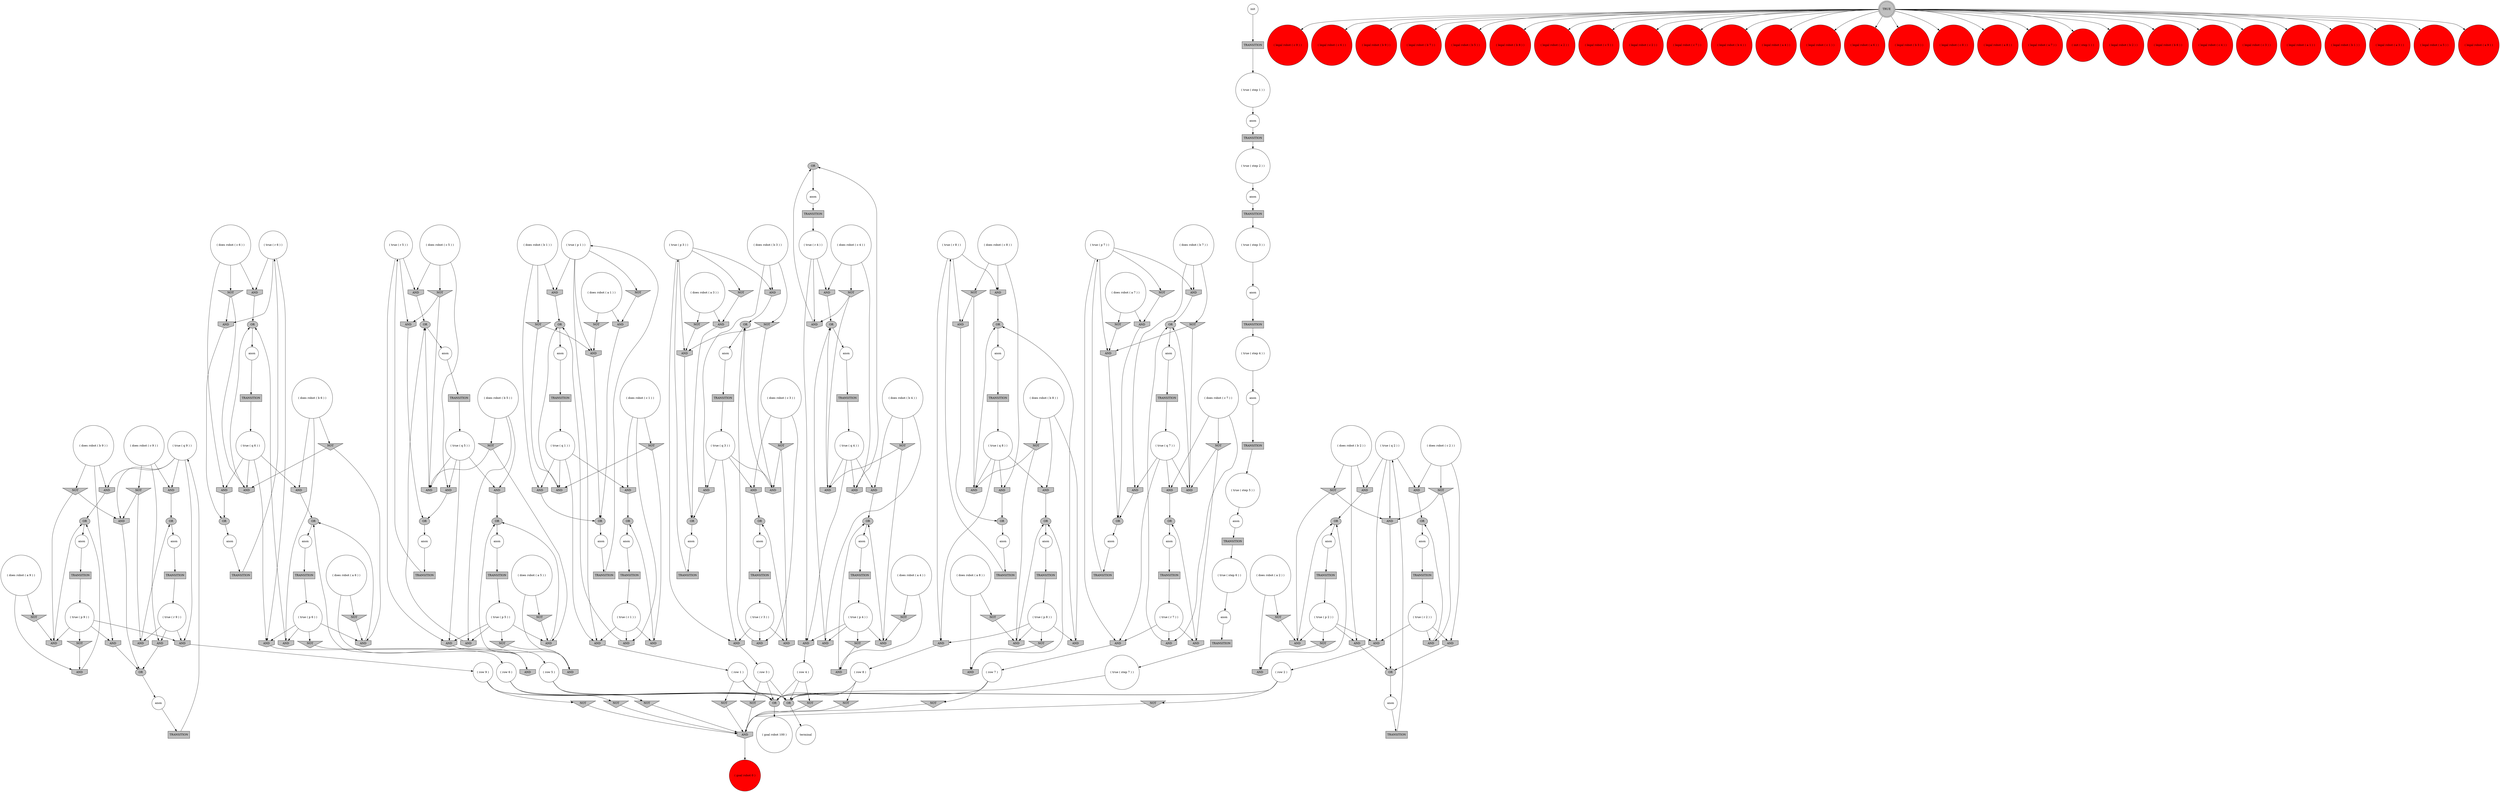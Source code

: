 digraph propNet
{
	"@2090fbe9"[shape=ellipse, style= filled, fillcolor=grey, label="OR"]; "@2090fbe9"->"@e8a8eb3"; 
	"@490a7d73"[shape=invhouse, style= filled, fillcolor=grey, label="AND"]; "@490a7d73"->"@645d7f07"; 
	"@11911e61"[shape=circle, style= filled, fillcolor=white, label="anon"]; "@11911e61"->"@1c5877ac"; 
	"@123b5fbb"[shape=circle, style= filled, fillcolor=white, label="( does robot ( b 3 ) )"]; "@123b5fbb"->"@2004aa19"; "@123b5fbb"->"@47986866"; "@123b5fbb"->"@33df7db4"; 
	"@5243840f"[shape=circle, style= filled, fillcolor=white, label="anon"]; "@5243840f"->"@7e820d7"; 
	"@34fb1f68"[shape=circle, style= filled, fillcolor=white, label="anon"]; "@34fb1f68"->"@45fee545"; 
	"@1b3c0cef"[shape=box, style= filled, fillcolor=grey, label="TRANSITION"]; "@1b3c0cef"->"@3c16e9af"; 
	"@3752ce1"[shape=box, style= filled, fillcolor=grey, label="TRANSITION"]; "@3752ce1"->"@150796b"; 
	"@153b8425"[shape=circle, style= filled, fillcolor=white, label="( row 2 )"]; "@153b8425"->"@6e0a5ea9"; "@153b8425"->"@3d6c06de"; "@153b8425"->"@4b42f44a"; 
	"@71e7c512"[shape=invhouse, style= filled, fillcolor=grey, label="AND"]; "@71e7c512"->"@f5de56c"; 
	"@aaa517"[shape=invtriangle, style= filled, fillcolor=grey, label="NOT"]; "@aaa517"->"@b692556"; "@aaa517"->"@433c8958"; 
	"@6e0a5ea9"[shape=ellipse, style= filled, fillcolor=grey, label="OR"]; "@6e0a5ea9"->"@6acce1af"; 
	"@4b42f44a"[shape=invtriangle, style= filled, fillcolor=grey, label="NOT"]; "@4b42f44a"->"@1c4ea337"; 
	"@5895f780"[shape=circle, style= filled, fillcolor=red, label="( legal robot ( c 9 ) )"]; 
	"@bd5691a"[shape=circle, style= filled, fillcolor=white, label="( row 7 )"]; "@bd5691a"->"@6e0a5ea9"; "@bd5691a"->"@3d6c06de"; "@bd5691a"->"@26e3c0e3"; 
	"@7ac03fdb"[shape=circle, style= filled, fillcolor=white, label="( true ( step 2 ) )"]; "@7ac03fdb"->"@1139deb9"; 
	"@7f36f852"[shape=circle, style= filled, fillcolor=white, label="( goal robot 100 )"]; 
	"@27e2ce0e"[shape=invhouse, style= filled, fillcolor=grey, label="AND"]; "@27e2ce0e"->"@26c1e26b"; 
	"@4007fe31"[shape=invhouse, style= filled, fillcolor=grey, label="AND"]; "@4007fe31"->"@5b5b072f"; 
	"@1bd8e9d9"[shape=box, style= filled, fillcolor=grey, label="TRANSITION"]; "@1bd8e9d9"->"@40d5b649"; 
	"@2d23b007"[shape=circle, style= filled, fillcolor=white, label="( does robot ( b 2 ) )"]; "@2d23b007"->"@4f5462d1"; "@2d23b007"->"@3590a2c8"; "@2d23b007"->"@5cb9b6a7"; 
	"@2a848ce9"[shape=circle, style= filled, fillcolor=white, label="( does robot ( a 7 ) )"]; "@2a848ce9"->"@49253813"; "@2a848ce9"->"@63dceace"; 
	"@7b0b43f"[shape=invhouse, style= filled, fillcolor=grey, label="AND"]; "@7b0b43f"->"@70415924"; 
	"@6e25d936"[shape=circle, style= filled, fillcolor=white, label="( true ( step 6 ) )"]; "@6e25d936"->"@74a2ccbd"; 
	"@761d5b3a"[shape=circle, style= filled, fillcolor=white, label="( does robot ( c 5 ) )"]; "@761d5b3a"->"@223c78ba"; "@761d5b3a"->"@37a417e7"; "@761d5b3a"->"@22479c57"; 
	"@775e8caf"[shape=circle, style= filled, fillcolor=red, label="( legal robot ( c 6 ) )"]; 
	"@af3ba1"[shape=invtriangle, style= filled, fillcolor=grey, label="NOT"]; "@af3ba1"->"@7073c760"; 
	"@6af84412"[shape=invhouse, style= filled, fillcolor=grey, label="AND"]; "@6af84412"->"@645d7f07"; 
	"@3d528774"[shape=circle, style= filled, fillcolor=red, label="( legal robot ( b 9 ) )"]; 
	"@433c8958"[shape=invhouse, style= filled, fillcolor=grey, label="AND"]; "@433c8958"->"@5cd6b35f"; 
	"@29de3685"[shape=invhouse, style= filled, fillcolor=grey, label="AND"]; "@29de3685"->"@1845027c"; 
	"@52fafa10"[shape=circle, style= filled, fillcolor=white, label="( true ( p 1 ) )"]; "@52fafa10"->"@1c3dd15c"; "@52fafa10"->"@1a69b2bc"; "@52fafa10"->"@5b375aff"; "@52fafa10"->"@5b3dcede"; 
	"@30f4def0"[shape=box, style= filled, fillcolor=grey, label="TRANSITION"]; "@30f4def0"->"@53b76a1b"; 
	"@1b0fa62c"[shape=invtriangle, style= filled, fillcolor=grey, label="NOT"]; "@1b0fa62c"->"@71e7c512"; "@1b0fa62c"->"@2066a095"; 
	"@3de0b3d7"[shape=box, style= filled, fillcolor=grey, label="TRANSITION"]; "@3de0b3d7"->"@1426427e"; 
	"@307f8d48"[shape=invtriangle, style= filled, fillcolor=grey, label="NOT"]; "@307f8d48"->"@6148ad8"; 
	"@5a44efd4"[shape=circle, style= filled, fillcolor=white, label="( true ( step 5 ) )"]; "@5a44efd4"->"@34fb1f68"; 
	"@63c8e4ae"[shape=invhouse, style= filled, fillcolor=grey, label="AND"]; "@63c8e4ae"->"@645d7f07"; 
	"@6948ed52"[shape=circle, style= filled, fillcolor=white, label="( true ( q 5 ) )"]; "@6948ed52"->"@b692556"; "@6948ed52"->"@223c78ba"; "@6948ed52"->"@cd35cb2"; "@6948ed52"->"@2027d19e"; 
	"@479baf0e"[shape=circle, style= filled, fillcolor=white, label="( does robot ( c 2 ) )"]; "@479baf0e"->"@465670b4"; "@479baf0e"->"@1b0fa62c"; "@479baf0e"->"@264fe658"; 
	"@8aaa801"[shape=invhouse, style= filled, fillcolor=grey, label="AND"]; "@8aaa801"->"@1da0b066"; 
	"@1cd6d763"[shape=circle, style= filled, fillcolor=white, label="anon"]; "@1cd6d763"->"@1d5698d"; 
	"@652312cb"[shape=invtriangle, style= filled, fillcolor=grey, label="NOT"]; "@652312cb"->"@1c4ea337"; 
	"@1c3dd15c"[shape=invhouse, style= filled, fillcolor=grey, label="AND"]; "@1c3dd15c"->"@7b0250db"; 
	"@e8a8eb3"[shape=circle, style= filled, fillcolor=white, label="anon"]; "@e8a8eb3"->"@de1b509"; 
	"@49bf36f0"[shape=box, style= filled, fillcolor=grey, label="TRANSITION"]; "@49bf36f0"->"@6948ed52"; 
	"@7806b6ce"[shape=invhouse, style= filled, fillcolor=grey, label="AND"]; "@7806b6ce"->"@5332efbc"; 
	"@61d10846"[shape=circle, style= filled, fillcolor=white, label="( true ( r 4 ) )"]; "@61d10846"->"@2b3b4ed0"; "@61d10846"->"@5e3fee22"; "@61d10846"->"@919e003"; 
	"@a4016ba"[shape=invhouse, style= filled, fillcolor=grey, label="AND"]; "@a4016ba"->"@68062264"; 
	"@79480d9a"[shape=circle, style= filled, fillcolor=white, label="init"]; "@79480d9a"->"@697537aa"; 
	"@121fd8f5"[shape=invhouse, style= filled, fillcolor=grey, label="AND"]; "@121fd8f5"->"@4e617b49"; 
	"@72f49e0e"[shape=invhouse, style= filled, fillcolor=grey, label="AND"]; "@72f49e0e"->"@4b6d9188"; 
	"@6cf71784"[shape=circle, style= filled, fillcolor=white, label="( true ( q 4 ) )"]; "@6cf71784"->"@7e0309ec"; "@6cf71784"->"@4b8285b9"; "@6cf71784"->"@5e3fee22"; "@6cf71784"->"@7320018d"; 
	"@150796b"[shape=circle, style= filled, fillcolor=white, label="( true ( r 5 ) )"]; "@150796b"->"@43ba7d46"; "@150796b"->"@cd35cb2"; "@150796b"->"@37a417e7"; 
	"@45fee545"[shape=box, style= filled, fillcolor=grey, label="TRANSITION"]; "@45fee545"->"@6e25d936"; 
	"@706abf59"[shape=circle, style= filled, fillcolor=red, label="( legal robot ( b 7 ) )"]; 
	"@5380c16e"[shape=circle, style= filled, fillcolor=white, label="anon"]; "@5380c16e"->"@10515062"; 
	"@7038a5b7"[shape=circle, style= filled, fillcolor=red, label="( legal robot ( b 5 ) )"]; 
	"@4586e875"[shape=invhouse, style= filled, fillcolor=grey, label="AND"]; "@4586e875"->"@789fba1d"; 
	"@33d15244"[shape=invhouse, style= filled, fillcolor=grey, label="AND"]; "@33d15244"->"@7b09148d"; 
	"@43ba7d46"[shape=invhouse, style= filled, fillcolor=grey, label="AND"]; "@43ba7d46"->"@5ed7e698"; 
	"@37b241c1"[shape=invhouse, style= filled, fillcolor=grey, label="AND"]; "@37b241c1"->"@7b09148d"; 
	"@223c78ba"[shape=invhouse, style= filled, fillcolor=grey, label="AND"]; "@223c78ba"->"@5ed7e698"; 
	"@908f834"[shape=ellipse, style= filled, fillcolor=grey, label="OR"]; "@908f834"->"@2bdf228e"; 
	"@9c5e60"[shape=circle, style= filled, fillcolor=red, label="( legal robot ( b 8 ) )"]; 
	"@363ed80b"[shape=circle, style= filled, fillcolor=white, label="anon"]; "@363ed80b"->"@7725aa0c"; 
	"@19c1def"[shape=invhouse, style= filled, fillcolor=grey, label="AND"]; "@19c1def"->"@32a4a127"; 
	"@28fb927e"[shape=invtriangle, style= filled, fillcolor=grey, label="NOT"]; "@28fb927e"->"@1c4ea337"; 
	"@42b0c2a1"[shape=circle, style= filled, fillcolor=white, label="( row 9 )"]; "@42b0c2a1"->"@28fb927e"; "@42b0c2a1"->"@6e0a5ea9"; "@42b0c2a1"->"@3d6c06de"; 
	"@1b4656aa"[shape=invtriangle, style= filled, fillcolor=grey, label="NOT"]; "@1b4656aa"->"@1c4ea337"; 
	"@5b69097c"[shape=invhouse, style= filled, fillcolor=grey, label="AND"]; "@5b69097c"->"@2566d85e"; 
	"@465670b4"[shape=invhouse, style= filled, fillcolor=grey, label="AND"]; "@465670b4"->"@f5de56c"; 
	"@75197ad0"[shape=invhouse, style= filled, fillcolor=grey, label="AND"]; "@75197ad0"->"@70415924"; 
	"@61c5c6a3"[shape=doublecircle, style= filled, fillcolor=grey, label="TRUE"]; "@61c5c6a3"->"@55088a5f"; "@61c5c6a3"->"@65dfb15f"; "@61c5c6a3"->"@4fe801f4"; "@61c5c6a3"->"@60667262"; "@61c5c6a3"->"@7d662625"; "@61c5c6a3"->"@22fd2c2a"; "@61c5c6a3"->"@2a65a5a7"; "@61c5c6a3"->"@6c2f0571"; "@61c5c6a3"->"@5895f780"; "@61c5c6a3"->"@7e4d2f72"; "@61c5c6a3"->"@8d86328"; "@61c5c6a3"->"@61090a2e"; "@61c5c6a3"->"@3086f4c2"; "@61c5c6a3"->"@7f74297a"; "@61c5c6a3"->"@7d7e88e3"; "@61c5c6a3"->"@753af01f"; "@61c5c6a3"->"@5dac21ef"; "@61c5c6a3"->"@40f60839"; "@61c5c6a3"->"@706abf59"; "@61c5c6a3"->"@187b83c7"; "@61c5c6a3"->"@775e8caf"; "@61c5c6a3"->"@7038a5b7"; "@61c5c6a3"->"@3d528774"; "@61c5c6a3"->"@1707caf0"; "@61c5c6a3"->"@23b48e96"; "@61c5c6a3"->"@30e7534"; "@61c5c6a3"->"@9c5e60"; "@61c5c6a3"->"@2a30aa7d"; 
	"@4cd83383"[shape=circle, style= filled, fillcolor=white, label="( true ( step 4 ) )"]; "@4cd83383"->"@5380c16e"; 
	"@57d9d5ff"[shape=ellipse, style= filled, fillcolor=grey, label="OR"]; "@57d9d5ff"->"@1e708568"; 
	"@6148ad8"[shape=invhouse, style= filled, fillcolor=grey, label="AND"]; "@6148ad8"->"@78629a8e"; 
	"@d6e3113"[shape=circle, style= filled, fillcolor=white, label="anon"]; "@d6e3113"->"@28afec63"; 
	"@28afec63"[shape=box, style= filled, fillcolor=grey, label="TRANSITION"]; "@28afec63"->"@7ac03fdb"; 
	"@1362cffa"[shape=circle, style= filled, fillcolor=white, label="( true ( p 9 ) )"]; "@1362cffa"->"@23c48b6d"; "@1362cffa"->"@7b0b43f"; "@1362cffa"->"@3c443007"; "@1362cffa"->"@742a06be"; 
	"@7073c760"[shape=invhouse, style= filled, fillcolor=grey, label="AND"]; "@7073c760"->"@4e931efa"; 
	"@4471c85c"[shape=circle, style= filled, fillcolor=white, label="( does robot ( a 6 ) )"]; "@4471c85c"->"@371adc3f"; "@4471c85c"->"@1fa1118a"; 
	"@78629a8e"[shape=ellipse, style= filled, fillcolor=grey, label="OR"]; "@78629a8e"->"@11911e61"; 
	"@6a51c5bd"[shape=circle, style= filled, fillcolor=white, label="( does robot ( a 5 ) )"]; "@6a51c5bd"->"@4b4a0be0"; "@6a51c5bd"->"@1ab38813"; 
	"@5e3fee22"[shape=invhouse, style= filled, fillcolor=grey, label="AND"]; "@5e3fee22"->"@277f94ef"; 
	"@51cffcd7"[shape=invtriangle, style= filled, fillcolor=grey, label="NOT"]; "@51cffcd7"->"@29de3685"; "@51cffcd7"->"@2de0b137"; 
	"@5cd6b35f"[shape=ellipse, style= filled, fillcolor=grey, label="OR"]; "@5cd6b35f"->"@139a5197"; 
	"@1f42d526"[shape=box, style= filled, fillcolor=grey, label="TRANSITION"]; "@1f42d526"->"@1f9b2b8"; 
	"@6680693"[shape=circle, style= filled, fillcolor=white, label="( true ( p 7 ) )"]; "@6680693"->"@5392743"; "@6680693"->"@4582789c"; "@6680693"->"@73331176"; "@6680693"->"@1787a02e"; 
	"@390ee01d"[shape=circle, style= filled, fillcolor=white, label="( true ( r 9 ) )"]; "@390ee01d"->"@69c9fc69"; "@390ee01d"->"@624641db"; "@390ee01d"->"@742a06be"; 
	"@1c4ea337"[shape=invhouse, style= filled, fillcolor=grey, label="AND"]; "@1c4ea337"->"@3605e6af"; 
	"@1f9b2b8"[shape=circle, style= filled, fillcolor=white, label="( true ( q 2 ) )"]; "@1f9b2b8"->"@5260ad98"; "@1f9b2b8"->"@4f5462d1"; "@1f9b2b8"->"@465670b4"; "@1f9b2b8"->"@2066a095"; 
	"@277f94ef"[shape=circle, style= filled, fillcolor=white, label="( row 4 )"]; "@277f94ef"->"@6e0a5ea9"; "@277f94ef"->"@3d6c06de"; "@277f94ef"->"@652312cb"; 
	"@1b460d97"[shape=circle, style= filled, fillcolor=white, label="( does robot ( c 8 ) )"]; "@1b460d97"->"@4d33c8e5"; "@1b460d97"->"@27d5dfac"; "@1b460d97"->"@27e2ce0e"; 
	"@209d07bc"[shape=circle, style= filled, fillcolor=white, label="anon"]; "@209d07bc"->"@49bf36f0"; 
	"@7418cbbd"[shape=box, style= filled, fillcolor=grey, label="TRANSITION"]; "@7418cbbd"->"@6cf71784"; 
	"@fa21996"[shape=invtriangle, style= filled, fillcolor=grey, label="NOT"]; "@fa21996"->"@2de0b137"; "@fa21996"->"@5b3dcede"; 
	"@69c9fc69"[shape=invhouse, style= filled, fillcolor=grey, label="AND"]; "@69c9fc69"->"@3083e8d"; 
	"@76e405fb"[shape=circle, style= filled, fillcolor=white, label="( does robot ( a 1 ) )"]; "@76e405fb"->"@57955f46"; "@76e405fb"->"@f374a22"; 
	"@497ebb6c"[shape=box, style= filled, fillcolor=grey, label="TRANSITION"]; "@497ebb6c"->"@5a171d45"; 
	"@3083e8d"[shape=ellipse, style= filled, fillcolor=grey, label="OR"]; "@3083e8d"->"@12429c89"; 
	"@3605e6af"[shape=circle, style= filled, fillcolor=red, label="( goal robot 0 )"]; 
	"@4d33c8e5"[shape=invhouse, style= filled, fillcolor=grey, label="AND"]; "@4d33c8e5"->"@2a9e913a"; 
	"@74a2ccbd"[shape=circle, style= filled, fillcolor=white, label="anon"]; "@74a2ccbd"->"@1bd8e9d9"; 
	"@4b8285b9"[shape=invhouse, style= filled, fillcolor=grey, label="AND"]; "@4b8285b9"->"@5b5b072f"; 
	"@5bce29bf"[shape=circle, style= filled, fillcolor=white, label="( does robot ( b 9 ) )"]; "@5bce29bf"->"@23c48b6d"; "@5bce29bf"->"@70da3c5b"; "@5bce29bf"->"@75197ad0"; 
	"@61a7014c"[shape=invtriangle, style= filled, fillcolor=grey, label="NOT"]; "@61a7014c"->"@1c4ea337"; 
	"@7b09148d"[shape=ellipse, style= filled, fillcolor=grey, label="OR"]; "@7b09148d"->"@11247416"; 
	"@2f1829b8"[shape=circle, style= filled, fillcolor=white, label="anon"]; "@2f1829b8"->"@1ca530d6"; 
	"@33c239aa"[shape=circle, style= filled, fillcolor=white, label="( does robot ( b 1 ) )"]; "@33c239aa"->"@54a173ee"; "@33c239aa"->"@1a69b2bc"; "@33c239aa"->"@fa21996"; 
	"@6c2f0571"[shape=circle, style= filled, fillcolor=red, label="( legal robot ( a 6 ) )"]; 
	"@3e7403c9"[shape=circle, style= filled, fillcolor=white, label="anon"]; "@3e7403c9"->"@6b3f07fd"; 
	"@3fa27a33"[shape=invtriangle, style= filled, fillcolor=grey, label="NOT"]; "@3fa27a33"->"@16a5683b"; 
	"@7653115a"[shape=invtriangle, style= filled, fillcolor=grey, label="NOT"]; "@7653115a"->"@66ee2542"; 
	"@2e973d8d"[shape=invtriangle, style= filled, fillcolor=grey, label="NOT"]; "@2e973d8d"->"@4b4a0be0"; 
	"@1845027c"[shape=ellipse, style= filled, fillcolor=grey, label="OR"]; "@1845027c"->"@5aa62756"; 
	"@2415f18c"[shape=box, style= filled, fillcolor=grey, label="TRANSITION"]; "@2415f18c"->"@405abe1e"; 
	"@22479c57"[shape=invtriangle, style= filled, fillcolor=grey, label="NOT"]; "@22479c57"->"@43ba7d46"; "@22479c57"->"@b692556"; 
	"@12b69af7"[shape=invhouse, style= filled, fillcolor=grey, label="AND"]; "@12b69af7"->"@2566d85e"; 
	"@3071681"[shape=circle, style= filled, fillcolor=white, label="anon"]; "@3071681"->"@25ca7b00"; 
	"@40d672c5"[shape=invhouse, style= filled, fillcolor=grey, label="AND"]; "@40d672c5"->"@47ace768"; 
	"@3590a2c8"[shape=invhouse, style= filled, fillcolor=grey, label="AND"]; "@3590a2c8"->"@57d9d5ff"; 
	"@4582789c"[shape=invhouse, style= filled, fillcolor=grey, label="AND"]; "@4582789c"->"@3004008a"; 
	"@5dac21ef"[shape=circle, style= filled, fillcolor=red, label="( legal robot ( c 4 ) )"]; 
	"@6abc0896"[shape=circle, style= filled, fillcolor=white, label="anon"]; "@6abc0896"->"@6dbbe03c"; 
	"@47986866"[shape=invtriangle, style= filled, fillcolor=grey, label="NOT"]; "@47986866"->"@66ee2542"; "@47986866"->"@12b69af7"; 
	"@37a417e7"[shape=invhouse, style= filled, fillcolor=grey, label="AND"]; "@37a417e7"->"@1da0b066"; 
	"@1ab38813"[shape=invtriangle, style= filled, fillcolor=grey, label="NOT"]; "@1ab38813"->"@433c8958"; 
	"@6b3f07fd"[shape=box, style= filled, fillcolor=grey, label="TRANSITION"]; "@6b3f07fd"->"@6900eab5"; 
	"@439a0e35"[shape=invtriangle, style= filled, fillcolor=grey, label="NOT"]; "@439a0e35"->"@371adc3f"; 
	"@1a69b2bc"[shape=invhouse, style= filled, fillcolor=grey, label="AND"]; "@1a69b2bc"->"@6d467e74"; 
	"@64c6d267"[shape=circle, style= filled, fillcolor=white, label="( true ( p 2 ) )"]; "@64c6d267"->"@5260ad98"; "@64c6d267"->"@391f9be1"; "@64c6d267"->"@3590a2c8"; "@64c6d267"->"@2486bd80"; 
	"@5d3468fd"[shape=box, style= filled, fillcolor=grey, label="TRANSITION"]; "@5d3468fd"->"@4cd83383"; 
	"@35c86c73"[shape=box, style= filled, fillcolor=grey, label="TRANSITION"]; "@35c86c73"->"@6680693"; 
	"@7b0250db"[shape=circle, style= filled, fillcolor=white, label="( row 1 )"]; "@7b0250db"->"@6e0a5ea9"; "@7b0250db"->"@3d6c06de"; "@7b0250db"->"@19b9293f"; 
	"@ac07edd"[shape=invtriangle, style= filled, fillcolor=grey, label="NOT"]; "@ac07edd"->"@63c8e4ae"; "@ac07edd"->"@a4016ba"; 
	"@6dbbe03c"[shape=box, style= filled, fillcolor=grey, label="TRANSITION"]; "@6dbbe03c"->"@3b09b61d"; 
	"@69e4d7d"[shape=invhouse, style= filled, fillcolor=grey, label="AND"]; "@69e4d7d"->"@4e617b49"; 
	"@58c0897c"[shape=invtriangle, style= filled, fillcolor=grey, label="NOT"]; "@58c0897c"->"@48825969"; "@58c0897c"->"@7806b6ce"; 
	"@5ed7e698"[shape=ellipse, style= filled, fillcolor=grey, label="OR"]; "@5ed7e698"->"@306435cd"; 
	"@648c335a"[shape=circle, style= filled, fillcolor=white, label="( true ( p 3 ) )"]; "@648c335a"->"@32eaf0d7"; "@648c335a"->"@66ee2542"; "@648c335a"->"@33df7db4"; "@648c335a"->"@307f8d48"; 
	"@5a8c965c"[shape=circle, style= filled, fillcolor=white, label="( row 3 )"]; "@5a8c965c"->"@18b44ce0"; "@5a8c965c"->"@6e0a5ea9"; "@5a8c965c"->"@3d6c06de"; 
	"@86d30aa"[shape=invhouse, style= filled, fillcolor=grey, label="AND"]; "@86d30aa"->"@7b09148d"; 
	"@1015cde3"[shape=invhouse, style= filled, fillcolor=grey, label="AND"]; "@1015cde3"->"@5332efbc"; 
	"@919e003"[shape=invhouse, style= filled, fillcolor=grey, label="AND"]; "@919e003"->"@5b5b072f"; 
	"@54a173ee"[shape=invhouse, style= filled, fillcolor=grey, label="AND"]; "@54a173ee"->"@908f834"; 
	"@391f9be1"[shape=invtriangle, style= filled, fillcolor=grey, label="NOT"]; "@391f9be1"->"@4a32ee13"; 
	"@22ac7a62"[shape=circle, style= filled, fillcolor=white, label="( true ( step 1 ) )"]; "@22ac7a62"->"@d6e3113"; 
	"@7e0309ec"[shape=invhouse, style= filled, fillcolor=grey, label="AND"]; "@7e0309ec"->"@4e931efa"; 
	"@5aa62756"[shape=circle, style= filled, fillcolor=white, label="anon"]; "@5aa62756"->"@395161a5"; 
	"@7d662625"[shape=circle, style= filled, fillcolor=red, label="( legal robot ( b 4 ) )"]; 
	"@1787a02e"[shape=invtriangle, style= filled, fillcolor=grey, label="NOT"]; "@1787a02e"->"@49253813"; 
	"@26b48537"[shape=invhouse, style= filled, fillcolor=grey, label="AND"]; "@26b48537"->"@3083e8d"; 
	"@1ca530d6"[shape=box, style= filled, fillcolor=grey, label="TRANSITION"]; "@1ca530d6"->"@1457e272"; 
	"@4e617b49"[shape=ellipse, style= filled, fillcolor=grey, label="OR"]; "@4e617b49"->"@61e51dd2"; 
	"@6900eab5"[shape=circle, style= filled, fillcolor=white, label="( true ( q 7 ) )"]; "@6900eab5"->"@48825969"; "@6900eab5"->"@73331176"; "@6900eab5"->"@12b512ef"; "@6900eab5"->"@1015cde3"; 
	"@1fa1118a"[shape=invtriangle, style= filled, fillcolor=grey, label="NOT"]; "@1fa1118a"->"@121fd8f5"; 
	"@1c1e9a0"[shape=circle, style= filled, fillcolor=white, label="( does robot ( c 4 ) )"]; "@1c1e9a0"->"@32b029b6"; "@1c1e9a0"->"@7320018d"; "@1c1e9a0"->"@919e003"; 
	"@5d811d55"[shape=circle, style= filled, fillcolor=white, label="anon"]; "@5d811d55"->"@1cd459c4"; 
	"@65b24f6f"[shape=invhouse, style= filled, fillcolor=grey, label="AND"]; "@65b24f6f"->"@6d467e74"; 
	"@3c443007"[shape=invtriangle, style= filled, fillcolor=grey, label="NOT"]; "@3c443007"->"@20ad3a7a"; 
	"@4404cae8"[shape=invtriangle, style= filled, fillcolor=grey, label="NOT"]; "@4404cae8"->"@16a5683b"; "@4404cae8"->"@4b8285b9"; 
	"@13b6249f"[shape=circle, style= filled, fillcolor=white, label="( true ( r 3 ) )"]; "@13b6249f"->"@4c50b3cf"; "@13b6249f"->"@32eaf0d7"; "@13b6249f"->"@5b69097c"; 
	"@7e4d2f72"[shape=circle, style= filled, fillcolor=red, label="( legal robot ( b 3 ) )"]; 
	"@6bac124"[shape=circle, style= filled, fillcolor=white, label="( row 8 )"]; "@6bac124"->"@6e0a5ea9"; "@6bac124"->"@3d6c06de"; "@6bac124"->"@328c8b07"; 
	"@57955f46"[shape=invtriangle, style= filled, fillcolor=grey, label="NOT"]; "@57955f46"->"@5b3dcede"; 
	"@4fb22e7b"[shape=circle, style= filled, fillcolor=white, label="( does robot ( c 6 ) )"]; "@4fb22e7b"->"@490a7d73"; "@4fb22e7b"->"@ac07edd"; "@4fb22e7b"->"@69f440e7"; 
	"@8d86328"[shape=circle, style= filled, fillcolor=red, label="( legal robot ( c 8 ) )"]; 
	"@69f440e7"[shape=invhouse, style= filled, fillcolor=grey, label="AND"]; "@69f440e7"->"@68062264"; 
	"@23c48b6d"[shape=invhouse, style= filled, fillcolor=grey, label="AND"]; "@23c48b6d"->"@32a4a127"; 
	"@70415924"[shape=ellipse, style= filled, fillcolor=grey, label="OR"]; "@70415924"->"@5243840f"; 
	"@5b375aff"[shape=invtriangle, style= filled, fillcolor=grey, label="NOT"]; "@5b375aff"->"@f374a22"; 
	"@5392743"[shape=invhouse, style= filled, fillcolor=grey, label="AND"]; "@5392743"->"@789fba1d"; 
	"@26e3c0e3"[shape=invtriangle, style= filled, fillcolor=grey, label="NOT"]; "@26e3c0e3"->"@1c4ea337"; 
	"@737008ef"[shape=circle, style= filled, fillcolor=white, label="( does robot ( b 8 ) )"]; "@737008ef"->"@33d15244"; "@737008ef"->"@cc828a"; "@737008ef"->"@b4d6df2"; 
	"@645d7f07"[shape=ellipse, style= filled, fillcolor=grey, label="OR"]; "@645d7f07"->"@363ed80b"; 
	"@10508cb2"[shape=circle, style= filled, fillcolor=white, label="anon"]; "@10508cb2"->"@3de0b3d7"; 
	"@2bdf228e"[shape=circle, style= filled, fillcolor=white, label="anon"]; "@2bdf228e"->"@1fee0e93"; 
	"@35194a50"[shape=circle, style= filled, fillcolor=white, label="anon"]; "@35194a50"->"@6204a8eb"; 
	"@1632ec90"[shape=circle, style= filled, fillcolor=white, label="( does robot ( b 5 ) )"]; "@1632ec90"->"@aaa517"; "@1632ec90"->"@8aaa801"; "@1632ec90"->"@2027d19e"; 
	"@2f14cf0"[shape=circle, style= filled, fillcolor=white, label="( does robot ( b 6 ) )"]; "@2f14cf0"->"@6af84412"; "@2f14cf0"->"@69e4d7d"; "@2f14cf0"->"@7868b3f"; 
	"@16a5683b"[shape=invhouse, style= filled, fillcolor=grey, label="AND"]; "@16a5683b"->"@4e931efa"; 
	"@1cd459c4"[shape=box, style= filled, fillcolor=grey, label="TRANSITION"]; "@1cd459c4"->"@3e01e4dc"; 
	"@48825969"[shape=invhouse, style= filled, fillcolor=grey, label="AND"]; "@48825969"->"@789fba1d"; 
	"@1707caf0"[shape=circle, style= filled, fillcolor=red, label="( legal robot ( b 1 ) )"]; 
	"@405abe1e"[shape=circle, style= filled, fillcolor=white, label="( true ( q 8 ) )"]; "@405abe1e"->"@4a4fa9a2"; "@405abe1e"->"@33d15244"; "@405abe1e"->"@14767a6f"; "@405abe1e"->"@4d33c8e5"; 
	"@30e7534"[shape=circle, style= filled, fillcolor=red, label="( legal robot ( a 5 ) )"]; 
	"@5b5b072f"[shape=ellipse, style= filled, fillcolor=grey, label="OR"]; "@5b5b072f"->"@3534cd84"; 
	"@2486bd80"[shape=invhouse, style= filled, fillcolor=grey, label="AND"]; "@2486bd80"->"@4655af22"; 
	"@14daa6af"[shape=circle, style= filled, fillcolor=white, label="anon"]; "@14daa6af"->"@5d3468fd"; 
	"@32eaf0d7"[shape=invhouse, style= filled, fillcolor=grey, label="AND"]; "@32eaf0d7"->"@5a8c965c"; 
	"@4b4a0be0"[shape=invhouse, style= filled, fillcolor=grey, label="AND"]; "@4b4a0be0"->"@5cd6b35f"; 
	"@56bf7ca6"[shape=circle, style= filled, fillcolor=white, label="anon"]; "@56bf7ca6"->"@35c86c73"; 
	"@18c4074f"[shape=box, style= filled, fillcolor=grey, label="TRANSITION"]; "@18c4074f"->"@4acaba7f"; 
	"@789fba1d"[shape=ellipse, style= filled, fillcolor=grey, label="OR"]; "@789fba1d"->"@3e7403c9"; 
	"@5260ad98"[shape=invhouse, style= filled, fillcolor=grey, label="AND"]; "@5260ad98"->"@153b8425"; 
	"@697537aa"[shape=box, style= filled, fillcolor=grey, label="TRANSITION"]; "@697537aa"->"@22ac7a62"; 
	"@139a5197"[shape=circle, style= filled, fillcolor=white, label="anon"]; "@139a5197"->"@30f4def0"; 
	"@3b9054cc"[shape=circle, style= filled, fillcolor=white, label="( true ( p 4 ) )"]; "@3b9054cc"->"@16a5683b"; "@3b9054cc"->"@5e3fee22"; "@3b9054cc"->"@4007fe31"; "@3b9054cc"->"@af3ba1"; 
	"@f374a22"[shape=invhouse, style= filled, fillcolor=grey, label="AND"]; "@f374a22"->"@908f834"; 
	"@2a65a5a7"[shape=circle, style= filled, fillcolor=red, label="( legal robot ( c 1 ) )"]; 
	"@1426427e"[shape=circle, style= filled, fillcolor=white, label="( true ( r 8 ) )"]; "@1426427e"->"@14767a6f"; "@1426427e"->"@245e7588"; "@1426427e"->"@27e2ce0e"; 
	"@371adc3f"[shape=invhouse, style= filled, fillcolor=grey, label="AND"]; "@371adc3f"->"@4e617b49"; 
	"@6d467e74"[shape=ellipse, style= filled, fillcolor=grey, label="OR"]; "@6d467e74"->"@2f1829b8"; 
	"@55ac4773"[shape=circle, style= filled, fillcolor=white, label="( does robot ( a 2 ) )"]; "@55ac4773"->"@4a32ee13"; "@55ac4773"->"@7a0ad359"; 
	"@3d6c06de"[shape=ellipse, style= filled, fillcolor=grey, label="OR"]; "@3d6c06de"->"@7f36f852"; 
	"@1813bc58"[shape=invtriangle, style= filled, fillcolor=grey, label="NOT"]; "@1813bc58"->"@37b241c1"; 
	"@78d03bab"[shape=invhouse, style= filled, fillcolor=grey, label="AND"]; "@78d03bab"->"@1845027c"; 
	"@4cda3058"[shape=circle, style= filled, fillcolor=white, label="( does robot ( a 9 ) )"]; "@4cda3058"->"@20ad3a7a"; "@4cda3058"->"@2d581156"; 
	"@2027d19e"[shape=invhouse, style= filled, fillcolor=grey, label="AND"]; "@2027d19e"->"@5cd6b35f"; 
	"@61090a2e"[shape=circle, style= filled, fillcolor=red, label="( legal robot ( a 8 ) )"]; 
	"@3e01e4dc"[shape=circle, style= filled, fillcolor=white, label="( true ( r 2 ) )"]; "@3e01e4dc"->"@5260ad98"; "@3e01e4dc"->"@71e7c512"; "@3e01e4dc"->"@264fe658"; 
	"@2129404b"[shape=box, style= filled, fillcolor=grey, label="TRANSITION"]; "@2129404b"->"@64c6d267"; 
	"@4655af22"[shape=ellipse, style= filled, fillcolor=grey, label="OR"]; "@4655af22"->"@235d0541"; 
	"@1457e272"[shape=circle, style= filled, fillcolor=white, label="( true ( q 1 ) )"]; "@1457e272"->"@1c3dd15c"; "@1457e272"->"@54a173ee"; "@1457e272"->"@78d03bab"; "@1457e272"->"@2de0b137"; 
	"@49253813"[shape=invhouse, style= filled, fillcolor=grey, label="AND"]; "@49253813"->"@3004008a"; 
	"@1a9c7dfe"[shape=circle, style= filled, fillcolor=white, label="( true ( p 8 ) )"]; "@1a9c7dfe"->"@14767a6f"; "@1a9c7dfe"->"@1813bc58"; "@1a9c7dfe"->"@cc828a"; "@1a9c7dfe"->"@86d30aa"; 
	"@f5de56c"[shape=ellipse, style= filled, fillcolor=grey, label="OR"]; "@f5de56c"->"@5d811d55"; 
	"@b692556"[shape=invhouse, style= filled, fillcolor=grey, label="AND"]; "@b692556"->"@1da0b066"; 
	"@1d5698d"[shape=box, style= filled, fillcolor=grey, label="TRANSITION"]; "@1d5698d"->"@3b9054cc"; 
	"@19b9293f"[shape=invtriangle, style= filled, fillcolor=grey, label="NOT"]; "@19b9293f"->"@1c4ea337"; 
	"@624641db"[shape=invhouse, style= filled, fillcolor=grey, label="AND"]; "@624641db"->"@32a4a127"; 
	"@40f60839"[shape=circle, style= filled, fillcolor=red, label="( legal robot ( c 3 ) )"]; 
	"@7725aa0c"[shape=box, style= filled, fillcolor=grey, label="TRANSITION"]; "@7725aa0c"->"@2ff22212"; 
	"@73331176"[shape=invhouse, style= filled, fillcolor=grey, label="AND"]; "@73331176"->"@bd5691a"; 
	"@245e7588"[shape=invhouse, style= filled, fillcolor=grey, label="AND"]; "@245e7588"->"@2a9e913a"; 
	"@1139deb9"[shape=circle, style= filled, fillcolor=white, label="anon"]; "@1139deb9"->"@497ebb6c"; 
	"@12b512ef"[shape=invhouse, style= filled, fillcolor=grey, label="AND"]; "@12b512ef"->"@3004008a"; 
	"@12429c89"[shape=circle, style= filled, fillcolor=white, label="anon"]; "@12429c89"->"@4a745a4c"; 
	"@3b09b61d"[shape=circle, style= filled, fillcolor=white, label="( true ( r 6 ) )"]; "@3b09b61d"->"@72f49e0e"; "@3b09b61d"->"@490a7d73"; "@3b09b61d"->"@a4016ba"; 
	"@4a4fa9a2"[shape=invhouse, style= filled, fillcolor=grey, label="AND"]; "@4a4fa9a2"->"@26c1e26b"; 
	"@288c819b"[shape=circle, style= filled, fillcolor=white, label="anon"]; "@288c819b"->"@617e38e9"; 
	"@47ace768"[shape=ellipse, style= filled, fillcolor=grey, label="OR"]; "@47ace768"->"@288c819b"; 
	"@4f5462d1"[shape=invhouse, style= filled, fillcolor=grey, label="AND"]; "@4f5462d1"->"@4655af22"; 
	"@6204a8eb"[shape=box, style= filled, fillcolor=grey, label="TRANSITION"]; "@6204a8eb"->"@2f9e92c4"; 
	"@7e820d7"[shape=box, style= filled, fillcolor=grey, label="TRANSITION"]; "@7e820d7"->"@1362cffa"; 
	"@1fee0e93"[shape=box, style= filled, fillcolor=grey, label="TRANSITION"]; "@1fee0e93"->"@52fafa10"; 
	"@1e708568"[shape=circle, style= filled, fillcolor=white, label="anon"]; "@1e708568"->"@1f42d526"; 
	"@3534cd84"[shape=circle, style= filled, fillcolor=white, label="anon"]; "@3534cd84"->"@7418cbbd"; 
	"@1d7d3492"[shape=circle, style= filled, fillcolor=white, label="( does robot ( c 1 ) )"]; "@1d7d3492"->"@78d03bab"; "@1d7d3492"->"@65b24f6f"; "@1d7d3492"->"@51cffcd7"; 
	"@4acaba7f"[shape=circle, style= filled, fillcolor=white, label="( true ( p 6 ) )"]; "@4acaba7f"->"@6af84412"; "@4acaba7f"->"@439a0e35"; "@4acaba7f"->"@72f49e0e"; "@4acaba7f"->"@121fd8f5"; 
	"@cd35cb2"[shape=invhouse, style= filled, fillcolor=grey, label="AND"]; "@cd35cb2"->"@2abfe6ca"; 
	"@2a30aa7d"[shape=circle, style= filled, fillcolor=red, label="( legal robot ( a 9 ) )"]; 
	"@3cbbad9a"[shape=invtriangle, style= filled, fillcolor=grey, label="NOT"]; "@3cbbad9a"->"@48825969"; "@3cbbad9a"->"@4582789c"; 
	"@5a171d45"[shape=circle, style= filled, fillcolor=white, label="( true ( step 3 ) )"]; "@5a171d45"->"@14daa6af"; 
	"@65dfb15f"[shape=circle, style= filled, fillcolor=red, label="( legal robot ( c 5 ) )"]; 
	"@32b029b6"[shape=invtriangle, style= filled, fillcolor=grey, label="NOT"]; "@32b029b6"->"@2b3b4ed0"; "@32b029b6"->"@4b8285b9"; 
	"@17fb0278"[shape=circle, style= filled, fillcolor=white, label="( does robot ( a 8 ) )"]; "@17fb0278"->"@37b241c1"; "@17fb0278"->"@5b83552e"; 
	"@2004aa19"[shape=invhouse, style= filled, fillcolor=grey, label="AND"]; "@2004aa19"->"@78629a8e"; 
	"@68062264"[shape=ellipse, style= filled, fillcolor=grey, label="OR"]; "@68062264"->"@6abc0896"; 
	"@5332efbc"[shape=ellipse, style= filled, fillcolor=grey, label="OR"]; "@5332efbc"->"@35194a50"; 
	"@5cb9b6a7"[shape=invtriangle, style= filled, fillcolor=grey, label="NOT"]; "@5cb9b6a7"->"@2486bd80"; "@5cb9b6a7"->"@2066a095"; 
	"@66ee2542"[shape=invhouse, style= filled, fillcolor=grey, label="AND"]; "@66ee2542"->"@78629a8e"; 
	"@63dceace"[shape=invtriangle, style= filled, fillcolor=grey, label="NOT"]; "@63dceace"->"@4582789c"; 
	"@2ff22212"[shape=circle, style= filled, fillcolor=white, label="( true ( q 6 ) )"]; "@2ff22212"->"@63c8e4ae"; "@2ff22212"->"@72f49e0e"; "@2ff22212"->"@69e4d7d"; "@2ff22212"->"@69f440e7"; 
	"@5cb7c1d2"[shape=box, style= filled, fillcolor=grey, label="TRANSITION"]; "@5cb7c1d2"->"@1a9c7dfe"; 
	"@40d5b649"[shape=circle, style= filled, fillcolor=white, label="( true ( step 7 ) )"]; "@40d5b649"->"@6e0a5ea9"; 
	"@4a32ee13"[shape=invhouse, style= filled, fillcolor=grey, label="AND"]; "@4a32ee13"->"@4655af22"; 
	"@2f7f2ae"[shape=circle, style= filled, fillcolor=white, label="anon"]; "@2f7f2ae"->"@2415f18c"; 
	"@2f9e92c4"[shape=circle, style= filled, fillcolor=white, label="( true ( r 7 ) )"]; "@2f9e92c4"->"@7806b6ce"; "@2f9e92c4"->"@73331176"; "@2f9e92c4"->"@4586e875"; 
	"@7320018d"[shape=invhouse, style= filled, fillcolor=grey, label="AND"]; "@7320018d"->"@2090fbe9"; 
	"@10515062"[shape=box, style= filled, fillcolor=grey, label="TRANSITION"]; "@10515062"->"@5a44efd4"; 
	"@4b6d9188"[shape=circle, style= filled, fillcolor=white, label="( row 6 )"]; "@4b6d9188"->"@6e0a5ea9"; "@4b6d9188"->"@3d6c06de"; "@4b6d9188"->"@1b4656aa"; 
	"@5650216a"[shape=circle, style= filled, fillcolor=white, label="anon"]; "@5650216a"->"@1b3c0cef"; 
	"@3086f4c2"[shape=circle, style= filled, fillcolor=red, label="( legal robot ( a 7 ) )"]; 
	"@728dc344"[shape=circle, style= filled, fillcolor=white, label="( does robot ( c 9 ) )"]; "@728dc344"->"@79f3fdce"; "@728dc344"->"@624641db"; "@728dc344"->"@26b48537"; 
	"@de1b509"[shape=box, style= filled, fillcolor=grey, label="TRANSITION"]; "@de1b509"->"@61d10846"; 
	"@328c8b07"[shape=invtriangle, style= filled, fillcolor=grey, label="NOT"]; "@328c8b07"->"@1c4ea337"; 
	"@2a9e913a"[shape=ellipse, style= filled, fillcolor=grey, label="OR"]; "@2a9e913a"->"@10508cb2"; 
	"@187b83c7"[shape=circle, style= filled, fillcolor=red, label="( legal robot ( a 1 ) )"]; 
	"@7809f756"[shape=circle, style= filled, fillcolor=white, label="( true ( q 3 ) )"]; "@7809f756"->"@40d672c5"; "@7809f756"->"@2004aa19"; "@7809f756"->"@32eaf0d7"; "@7809f756"->"@12b69af7"; 
	"@7066c5e"[shape=circle, style= filled, fillcolor=white, label="( true ( r 1 ) )"]; "@7066c5e"->"@1c3dd15c"; "@7066c5e"->"@65b24f6f"; "@7066c5e"->"@29de3685"; 
	"@cc828a"[shape=invhouse, style= filled, fillcolor=grey, label="AND"]; "@cc828a"->"@26c1e26b"; 
	"@1c5877ac"[shape=box, style= filled, fillcolor=grey, label="TRANSITION"]; "@1c5877ac"->"@648c335a"; 
	"@4126a94d"[shape=circle, style= filled, fillcolor=white, label="( does robot ( a 4 ) )"]; "@4126a94d"->"@7073c760"; "@4126a94d"->"@3fa27a33"; 
	"@b4d6df2"[shape=invtriangle, style= filled, fillcolor=grey, label="NOT"]; "@b4d6df2"->"@4a4fa9a2"; "@b4d6df2"->"@86d30aa"; 
	"@395161a5"[shape=box, style= filled, fillcolor=grey, label="TRANSITION"]; "@395161a5"->"@7066c5e"; 
	"@2566d85e"[shape=ellipse, style= filled, fillcolor=grey, label="OR"]; "@2566d85e"->"@3071681"; 
	"@53b76a1b"[shape=circle, style= filled, fillcolor=white, label="( true ( p 5 ) )"]; "@53b76a1b"->"@433c8958"; "@53b76a1b"->"@8aaa801"; "@53b76a1b"->"@2e973d8d"; "@53b76a1b"->"@cd35cb2"; 
	"@26c1e26b"[shape=ellipse, style= filled, fillcolor=grey, label="OR"]; "@26c1e26b"->"@2f7f2ae"; 
	"@55088a5f"[shape=circle, style= filled, fillcolor=red, label="( legal robot ( a 2 ) )"]; 
	"@18b44ce0"[shape=invtriangle, style= filled, fillcolor=grey, label="NOT"]; "@18b44ce0"->"@1c4ea337"; 
	"@27d5dfac"[shape=invtriangle, style= filled, fillcolor=grey, label="NOT"]; "@27d5dfac"->"@4a4fa9a2"; "@27d5dfac"->"@245e7588"; 
	"@4fe801f4"[shape=circle, style= filled, fillcolor=red, label="( legal robot ( c 2 ) )"]; 
	"@4c50b3cf"[shape=invhouse, style= filled, fillcolor=grey, label="AND"]; "@4c50b3cf"->"@47ace768"; 
	"@60667262"[shape=circle, style= filled, fillcolor=red, label="( legal robot ( c 7 ) )"]; 
	"@4a745a4c"[shape=box, style= filled, fillcolor=grey, label="TRANSITION"]; "@4a745a4c"->"@390ee01d"; 
	"@2dee1281"[shape=circle, style= filled, fillcolor=white, label="( does robot ( b 7 ) )"]; "@2dee1281"->"@5392743"; "@2dee1281"->"@12b512ef"; "@2dee1281"->"@3cbbad9a"; 
	"@22fd2c2a"[shape=circle, style= filled, fillcolor=red, label="( legal robot ( a 4 ) )"]; 
	"@5b3dcede"[shape=invhouse, style= filled, fillcolor=grey, label="AND"]; "@5b3dcede"->"@908f834"; 
	"@33df7db4"[shape=invhouse, style= filled, fillcolor=grey, label="AND"]; "@33df7db4"->"@2566d85e"; 
	"@264fe658"[shape=invhouse, style= filled, fillcolor=grey, label="AND"]; "@264fe658"->"@57d9d5ff"; 
	"@61e51dd2"[shape=circle, style= filled, fillcolor=white, label="anon"]; "@61e51dd2"->"@18c4074f"; 
	"@32a4a127"[shape=ellipse, style= filled, fillcolor=grey, label="OR"]; "@32a4a127"->"@5650216a"; 
	"@7980a595"[shape=circle, style= filled, fillcolor=white, label="( does robot ( b 4 ) )"]; "@7980a595"->"@7e0309ec"; "@7980a595"->"@4404cae8"; "@7980a595"->"@4007fe31"; 
	"@2b3b4ed0"[shape=invhouse, style= filled, fillcolor=grey, label="AND"]; "@2b3b4ed0"->"@2090fbe9"; 
	"@1da0b066"[shape=ellipse, style= filled, fillcolor=grey, label="OR"]; "@1da0b066"->"@209d07bc"; 
	"@617e38e9"[shape=box, style= filled, fillcolor=grey, label="TRANSITION"]; "@617e38e9"->"@13b6249f"; 
	"@7d7e88e3"[shape=circle, style= filled, fillcolor=red, label="( legal robot ( b 2 ) )"]; 
	"@7f74297a"[shape=circle, style= filled, fillcolor=red, label="( init ( step 1 ) )"]; 
	"@306435cd"[shape=circle, style= filled, fillcolor=white, label="anon"]; "@306435cd"->"@3752ce1"; 
	"@753af01f"[shape=circle, style= filled, fillcolor=red, label="( legal robot ( b 6 ) )"]; 
	"@1c077cfc"[shape=circle, style= filled, fillcolor=white, label="( does robot ( c 7 ) )"]; "@1c077cfc"->"@58c0897c"; "@1c077cfc"->"@1015cde3"; "@1c077cfc"->"@4586e875"; 
	"@3c16e9af"[shape=circle, style= filled, fillcolor=white, label="( true ( q 9 ) )"]; "@3c16e9af"->"@19c1def"; "@3c16e9af"->"@26b48537"; "@3c16e9af"->"@742a06be"; "@3c16e9af"->"@75197ad0"; 
	"@6acce1af"[shape=circle, style= filled, fillcolor=white, label="terminal"]; 
	"@2de0b137"[shape=invhouse, style= filled, fillcolor=grey, label="AND"]; "@2de0b137"->"@6d467e74"; 
	"@235d0541"[shape=circle, style= filled, fillcolor=white, label="anon"]; "@235d0541"->"@2129404b"; 
	"@20ad3a7a"[shape=invhouse, style= filled, fillcolor=grey, label="AND"]; "@20ad3a7a"->"@70415924"; 
	"@2d581156"[shape=invtriangle, style= filled, fillcolor=grey, label="NOT"]; "@2d581156"->"@7b0b43f"; 
	"@a82d235"[shape=invtriangle, style= filled, fillcolor=grey, label="NOT"]; "@a82d235"->"@4c50b3cf"; "@a82d235"->"@12b69af7"; 
	"@25ca7b00"[shape=box, style= filled, fillcolor=grey, label="TRANSITION"]; "@25ca7b00"->"@7809f756"; 
	"@742a06be"[shape=invhouse, style= filled, fillcolor=grey, label="AND"]; "@742a06be"->"@42b0c2a1"; 
	"@3004008a"[shape=ellipse, style= filled, fillcolor=grey, label="OR"]; "@3004008a"->"@56bf7ca6"; 
	"@79f3fdce"[shape=invtriangle, style= filled, fillcolor=grey, label="NOT"]; "@79f3fdce"->"@69c9fc69"; "@79f3fdce"->"@19c1def"; 
	"@14767a6f"[shape=invhouse, style= filled, fillcolor=grey, label="AND"]; "@14767a6f"->"@6bac124"; 
	"@23b48e96"[shape=circle, style= filled, fillcolor=red, label="( legal robot ( a 3 ) )"]; 
	"@4e931efa"[shape=ellipse, style= filled, fillcolor=grey, label="OR"]; "@4e931efa"->"@1cd6d763"; 
	"@70da3c5b"[shape=invtriangle, style= filled, fillcolor=grey, label="NOT"]; "@70da3c5b"->"@7b0b43f"; "@70da3c5b"->"@19c1def"; 
	"@5b83552e"[shape=invtriangle, style= filled, fillcolor=grey, label="NOT"]; "@5b83552e"->"@86d30aa"; 
	"@7a0ad359"[shape=invtriangle, style= filled, fillcolor=grey, label="NOT"]; "@7a0ad359"->"@2486bd80"; 
	"@11247416"[shape=circle, style= filled, fillcolor=white, label="anon"]; "@11247416"->"@5cb7c1d2"; 
	"@4ceddac6"[shape=circle, style= filled, fillcolor=white, label="( does robot ( c 3 ) )"]; "@4ceddac6"->"@40d672c5"; "@4ceddac6"->"@5b69097c"; "@4ceddac6"->"@a82d235"; 
	"@2abfe6ca"[shape=circle, style= filled, fillcolor=white, label="( row 5 )"]; "@2abfe6ca"->"@6e0a5ea9"; "@2abfe6ca"->"@3d6c06de"; "@2abfe6ca"->"@61a7014c"; 
	"@7868b3f"[shape=invtriangle, style= filled, fillcolor=grey, label="NOT"]; "@7868b3f"->"@63c8e4ae"; "@7868b3f"->"@121fd8f5"; 
	"@2ea76e06"[shape=circle, style= filled, fillcolor=white, label="( does robot ( a 3 ) )"]; "@2ea76e06"->"@7653115a"; "@2ea76e06"->"@6148ad8"; 
	"@2066a095"[shape=invhouse, style= filled, fillcolor=grey, label="AND"]; "@2066a095"->"@57d9d5ff"; 
}